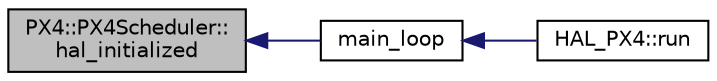 digraph "PX4::PX4Scheduler::hal_initialized"
{
 // INTERACTIVE_SVG=YES
  edge [fontname="Helvetica",fontsize="10",labelfontname="Helvetica",labelfontsize="10"];
  node [fontname="Helvetica",fontsize="10",shape=record];
  rankdir="LR";
  Node1 [label="PX4::PX4Scheduler::\lhal_initialized",height=0.2,width=0.4,color="black", fillcolor="grey75", style="filled", fontcolor="black"];
  Node1 -> Node2 [dir="back",color="midnightblue",fontsize="10",style="solid",fontname="Helvetica"];
  Node2 [label="main_loop",height=0.2,width=0.4,color="black", fillcolor="white", style="filled",URL="$HAL__PX4__Class_8cpp.html#a9bd6e6ad19a651d2c83ab3edb8d51924"];
  Node2 -> Node3 [dir="back",color="midnightblue",fontsize="10",style="solid",fontname="Helvetica"];
  Node3 [label="HAL_PX4::run",height=0.2,width=0.4,color="black", fillcolor="white", style="filled",URL="$classHAL__PX4.html#a05883e9a7a7b3b208a1d0173cf2cd557"];
}
